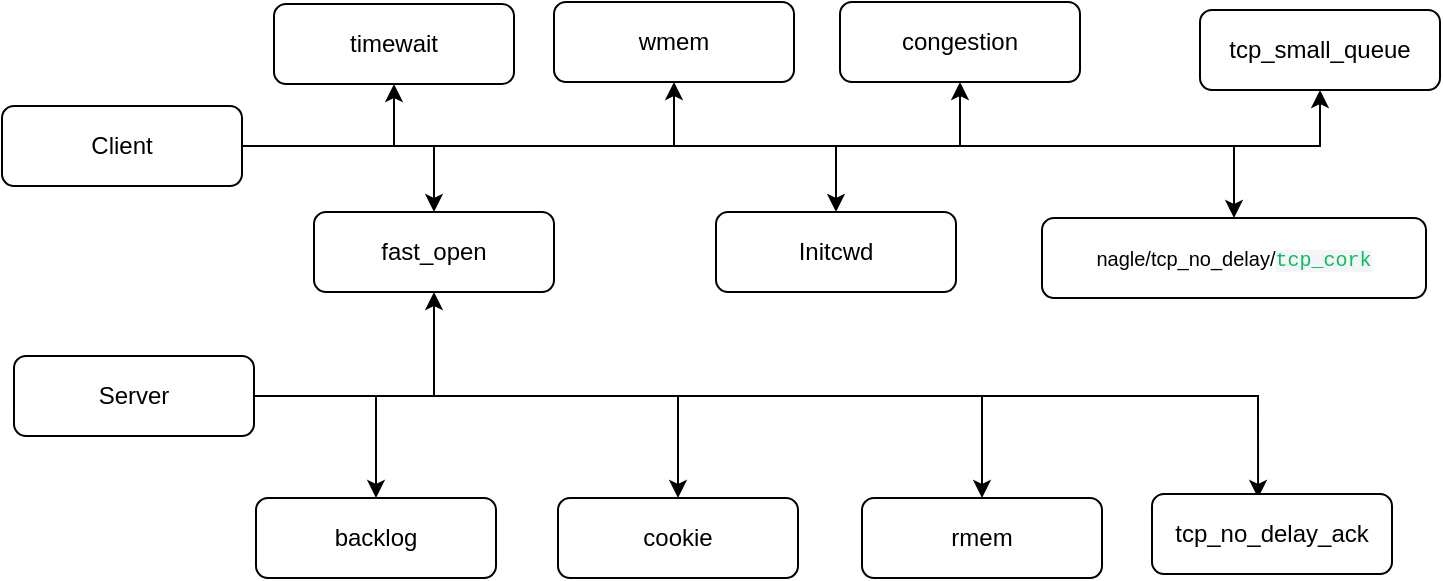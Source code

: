 <mxfile version="15.9.6" type="github">
  <diagram id="C5RBs43oDa-KdzZeNtuy" name="Page-1">
    <mxGraphModel dx="1151" dy="600" grid="0" gridSize="10" guides="1" tooltips="1" connect="1" arrows="1" fold="1" page="1" pageScale="1" pageWidth="827" pageHeight="1169" math="0" shadow="0">
      <root>
        <mxCell id="WIyWlLk6GJQsqaUBKTNV-0" />
        <mxCell id="WIyWlLk6GJQsqaUBKTNV-1" parent="WIyWlLk6GJQsqaUBKTNV-0" />
        <mxCell id="R6aRdFvyjho4X6qCEHCf-2" value="" style="edgeStyle=orthogonalEdgeStyle;rounded=0;orthogonalLoop=1;jettySize=auto;html=1;" edge="1" parent="WIyWlLk6GJQsqaUBKTNV-1" source="WIyWlLk6GJQsqaUBKTNV-3" target="R6aRdFvyjho4X6qCEHCf-1">
          <mxGeometry relative="1" as="geometry" />
        </mxCell>
        <mxCell id="R6aRdFvyjho4X6qCEHCf-4" value="" style="edgeStyle=orthogonalEdgeStyle;rounded=0;orthogonalLoop=1;jettySize=auto;html=1;" edge="1" parent="WIyWlLk6GJQsqaUBKTNV-1" source="WIyWlLk6GJQsqaUBKTNV-3" target="R6aRdFvyjho4X6qCEHCf-3">
          <mxGeometry relative="1" as="geometry" />
        </mxCell>
        <mxCell id="R6aRdFvyjho4X6qCEHCf-6" value="" style="edgeStyle=orthogonalEdgeStyle;rounded=0;orthogonalLoop=1;jettySize=auto;html=1;" edge="1" parent="WIyWlLk6GJQsqaUBKTNV-1" source="WIyWlLk6GJQsqaUBKTNV-3" target="R6aRdFvyjho4X6qCEHCf-5">
          <mxGeometry relative="1" as="geometry" />
        </mxCell>
        <mxCell id="R6aRdFvyjho4X6qCEHCf-24" value="" style="edgeStyle=orthogonalEdgeStyle;rounded=0;orthogonalLoop=1;jettySize=auto;html=1;" edge="1" parent="WIyWlLk6GJQsqaUBKTNV-1" source="WIyWlLk6GJQsqaUBKTNV-3" target="R6aRdFvyjho4X6qCEHCf-23">
          <mxGeometry relative="1" as="geometry" />
        </mxCell>
        <mxCell id="R6aRdFvyjho4X6qCEHCf-31" value="" style="edgeStyle=orthogonalEdgeStyle;rounded=0;orthogonalLoop=1;jettySize=auto;html=1;" edge="1" parent="WIyWlLk6GJQsqaUBKTNV-1" source="WIyWlLk6GJQsqaUBKTNV-3" target="R6aRdFvyjho4X6qCEHCf-30">
          <mxGeometry relative="1" as="geometry" />
        </mxCell>
        <mxCell id="R6aRdFvyjho4X6qCEHCf-36" value="" style="edgeStyle=orthogonalEdgeStyle;rounded=0;orthogonalLoop=1;jettySize=auto;html=1;fontSize=10;" edge="1" parent="WIyWlLk6GJQsqaUBKTNV-1" source="WIyWlLk6GJQsqaUBKTNV-3" target="R6aRdFvyjho4X6qCEHCf-35">
          <mxGeometry relative="1" as="geometry" />
        </mxCell>
        <mxCell id="R6aRdFvyjho4X6qCEHCf-40" value="" style="edgeStyle=orthogonalEdgeStyle;rounded=0;orthogonalLoop=1;jettySize=auto;html=1;fontSize=10;" edge="1" parent="WIyWlLk6GJQsqaUBKTNV-1" source="WIyWlLk6GJQsqaUBKTNV-3" target="R6aRdFvyjho4X6qCEHCf-39">
          <mxGeometry relative="1" as="geometry" />
        </mxCell>
        <mxCell id="WIyWlLk6GJQsqaUBKTNV-3" value="Client" style="rounded=1;whiteSpace=wrap;html=1;fontSize=12;glass=0;strokeWidth=1;shadow=0;" parent="WIyWlLk6GJQsqaUBKTNV-1" vertex="1">
          <mxGeometry x="52" y="91" width="120" height="40" as="geometry" />
        </mxCell>
        <mxCell id="R6aRdFvyjho4X6qCEHCf-1" value="fast_open" style="rounded=1;whiteSpace=wrap;html=1;fontSize=12;glass=0;strokeWidth=1;shadow=0;" vertex="1" parent="WIyWlLk6GJQsqaUBKTNV-1">
          <mxGeometry x="208" y="144" width="120" height="40" as="geometry" />
        </mxCell>
        <mxCell id="R6aRdFvyjho4X6qCEHCf-3" value="timewait" style="rounded=1;whiteSpace=wrap;html=1;fontSize=12;glass=0;strokeWidth=1;shadow=0;" vertex="1" parent="WIyWlLk6GJQsqaUBKTNV-1">
          <mxGeometry x="188" y="40" width="120" height="40" as="geometry" />
        </mxCell>
        <mxCell id="R6aRdFvyjho4X6qCEHCf-5" value="Initcwd" style="rounded=1;whiteSpace=wrap;html=1;fontSize=12;glass=0;strokeWidth=1;shadow=0;" vertex="1" parent="WIyWlLk6GJQsqaUBKTNV-1">
          <mxGeometry x="409" y="144" width="120" height="40" as="geometry" />
        </mxCell>
        <mxCell id="R6aRdFvyjho4X6qCEHCf-15" value="" style="edgeStyle=orthogonalEdgeStyle;rounded=0;orthogonalLoop=1;jettySize=auto;html=1;entryX=0.5;entryY=1;entryDx=0;entryDy=0;" edge="1" parent="WIyWlLk6GJQsqaUBKTNV-1" source="R6aRdFvyjho4X6qCEHCf-10" target="R6aRdFvyjho4X6qCEHCf-1">
          <mxGeometry relative="1" as="geometry">
            <mxPoint x="471" y="277" as="targetPoint" />
          </mxGeometry>
        </mxCell>
        <mxCell id="R6aRdFvyjho4X6qCEHCf-19" value="" style="edgeStyle=orthogonalEdgeStyle;rounded=0;orthogonalLoop=1;jettySize=auto;html=1;" edge="1" parent="WIyWlLk6GJQsqaUBKTNV-1" source="R6aRdFvyjho4X6qCEHCf-10" target="R6aRdFvyjho4X6qCEHCf-11">
          <mxGeometry relative="1" as="geometry">
            <mxPoint x="333" y="260" as="targetPoint" />
          </mxGeometry>
        </mxCell>
        <mxCell id="R6aRdFvyjho4X6qCEHCf-22" value="" style="edgeStyle=orthogonalEdgeStyle;rounded=0;orthogonalLoop=1;jettySize=auto;html=1;entryX=0.5;entryY=0;entryDx=0;entryDy=0;" edge="1" parent="WIyWlLk6GJQsqaUBKTNV-1" source="R6aRdFvyjho4X6qCEHCf-10" target="R6aRdFvyjho4X6qCEHCf-20">
          <mxGeometry relative="1" as="geometry">
            <mxPoint x="498" y="263" as="targetPoint" />
          </mxGeometry>
        </mxCell>
        <mxCell id="R6aRdFvyjho4X6qCEHCf-28" value="" style="edgeStyle=orthogonalEdgeStyle;rounded=0;orthogonalLoop=1;jettySize=auto;html=1;entryX=0.5;entryY=0;entryDx=0;entryDy=0;" edge="1" parent="WIyWlLk6GJQsqaUBKTNV-1" source="R6aRdFvyjho4X6qCEHCf-10" target="R6aRdFvyjho4X6qCEHCf-29">
          <mxGeometry relative="1" as="geometry">
            <mxPoint x="670" y="236" as="targetPoint" />
          </mxGeometry>
        </mxCell>
        <mxCell id="R6aRdFvyjho4X6qCEHCf-33" value="" style="edgeStyle=orthogonalEdgeStyle;rounded=0;orthogonalLoop=1;jettySize=auto;html=1;entryX=0.442;entryY=0.05;entryDx=0;entryDy=0;entryPerimeter=0;" edge="1" parent="WIyWlLk6GJQsqaUBKTNV-1" source="R6aRdFvyjho4X6qCEHCf-10" target="R6aRdFvyjho4X6qCEHCf-34">
          <mxGeometry relative="1" as="geometry">
            <mxPoint x="761" y="236" as="targetPoint" />
          </mxGeometry>
        </mxCell>
        <mxCell id="R6aRdFvyjho4X6qCEHCf-10" value="Server" style="rounded=1;whiteSpace=wrap;html=1;fontSize=12;glass=0;strokeWidth=1;shadow=0;" vertex="1" parent="WIyWlLk6GJQsqaUBKTNV-1">
          <mxGeometry x="58" y="216" width="120" height="40" as="geometry" />
        </mxCell>
        <mxCell id="R6aRdFvyjho4X6qCEHCf-11" value="backlog" style="rounded=1;whiteSpace=wrap;html=1;fontSize=12;glass=0;strokeWidth=1;shadow=0;" vertex="1" parent="WIyWlLk6GJQsqaUBKTNV-1">
          <mxGeometry x="179" y="287" width="120" height="40" as="geometry" />
        </mxCell>
        <mxCell id="R6aRdFvyjho4X6qCEHCf-20" value="cookie" style="rounded=1;whiteSpace=wrap;html=1;fontSize=12;glass=0;strokeWidth=1;shadow=0;" vertex="1" parent="WIyWlLk6GJQsqaUBKTNV-1">
          <mxGeometry x="330" y="287" width="120" height="40" as="geometry" />
        </mxCell>
        <mxCell id="R6aRdFvyjho4X6qCEHCf-23" value="&lt;font style=&quot;font-size: 10px&quot;&gt;nagle/tcp_no_delay/&lt;font color=&quot;#0abf5b&quot; face=&quot;consolas, liberation mono, menlo, courier, microsoft yahei, monospace&quot;&gt;&lt;span style=&quot;background-color: rgb(243 , 245 , 249)&quot;&gt;tcp_cork&lt;br&gt;&lt;/span&gt;&lt;/font&gt;&lt;/font&gt;" style="rounded=1;whiteSpace=wrap;html=1;fontSize=12;glass=0;strokeWidth=1;shadow=0;" vertex="1" parent="WIyWlLk6GJQsqaUBKTNV-1">
          <mxGeometry x="572" y="147" width="192" height="40" as="geometry" />
        </mxCell>
        <mxCell id="R6aRdFvyjho4X6qCEHCf-29" value="rmem" style="rounded=1;whiteSpace=wrap;html=1;fontSize=12;glass=0;strokeWidth=1;shadow=0;" vertex="1" parent="WIyWlLk6GJQsqaUBKTNV-1">
          <mxGeometry x="482" y="287" width="120" height="40" as="geometry" />
        </mxCell>
        <mxCell id="R6aRdFvyjho4X6qCEHCf-30" value="wmem" style="rounded=1;whiteSpace=wrap;html=1;fontSize=12;glass=0;strokeWidth=1;shadow=0;" vertex="1" parent="WIyWlLk6GJQsqaUBKTNV-1">
          <mxGeometry x="328" y="39" width="120" height="40" as="geometry" />
        </mxCell>
        <mxCell id="R6aRdFvyjho4X6qCEHCf-34" value="tcp_no_delay_ack" style="rounded=1;whiteSpace=wrap;html=1;fontSize=12;glass=0;strokeWidth=1;shadow=0;" vertex="1" parent="WIyWlLk6GJQsqaUBKTNV-1">
          <mxGeometry x="627" y="285" width="120" height="40" as="geometry" />
        </mxCell>
        <mxCell id="R6aRdFvyjho4X6qCEHCf-35" value="congestion" style="rounded=1;whiteSpace=wrap;html=1;fontSize=12;glass=0;strokeWidth=1;shadow=0;" vertex="1" parent="WIyWlLk6GJQsqaUBKTNV-1">
          <mxGeometry x="471" y="39" width="120" height="40" as="geometry" />
        </mxCell>
        <mxCell id="R6aRdFvyjho4X6qCEHCf-39" value="tcp_small_queue" style="rounded=1;whiteSpace=wrap;html=1;fontSize=12;glass=0;strokeWidth=1;shadow=0;" vertex="1" parent="WIyWlLk6GJQsqaUBKTNV-1">
          <mxGeometry x="651" y="43" width="120" height="40" as="geometry" />
        </mxCell>
      </root>
    </mxGraphModel>
  </diagram>
</mxfile>

